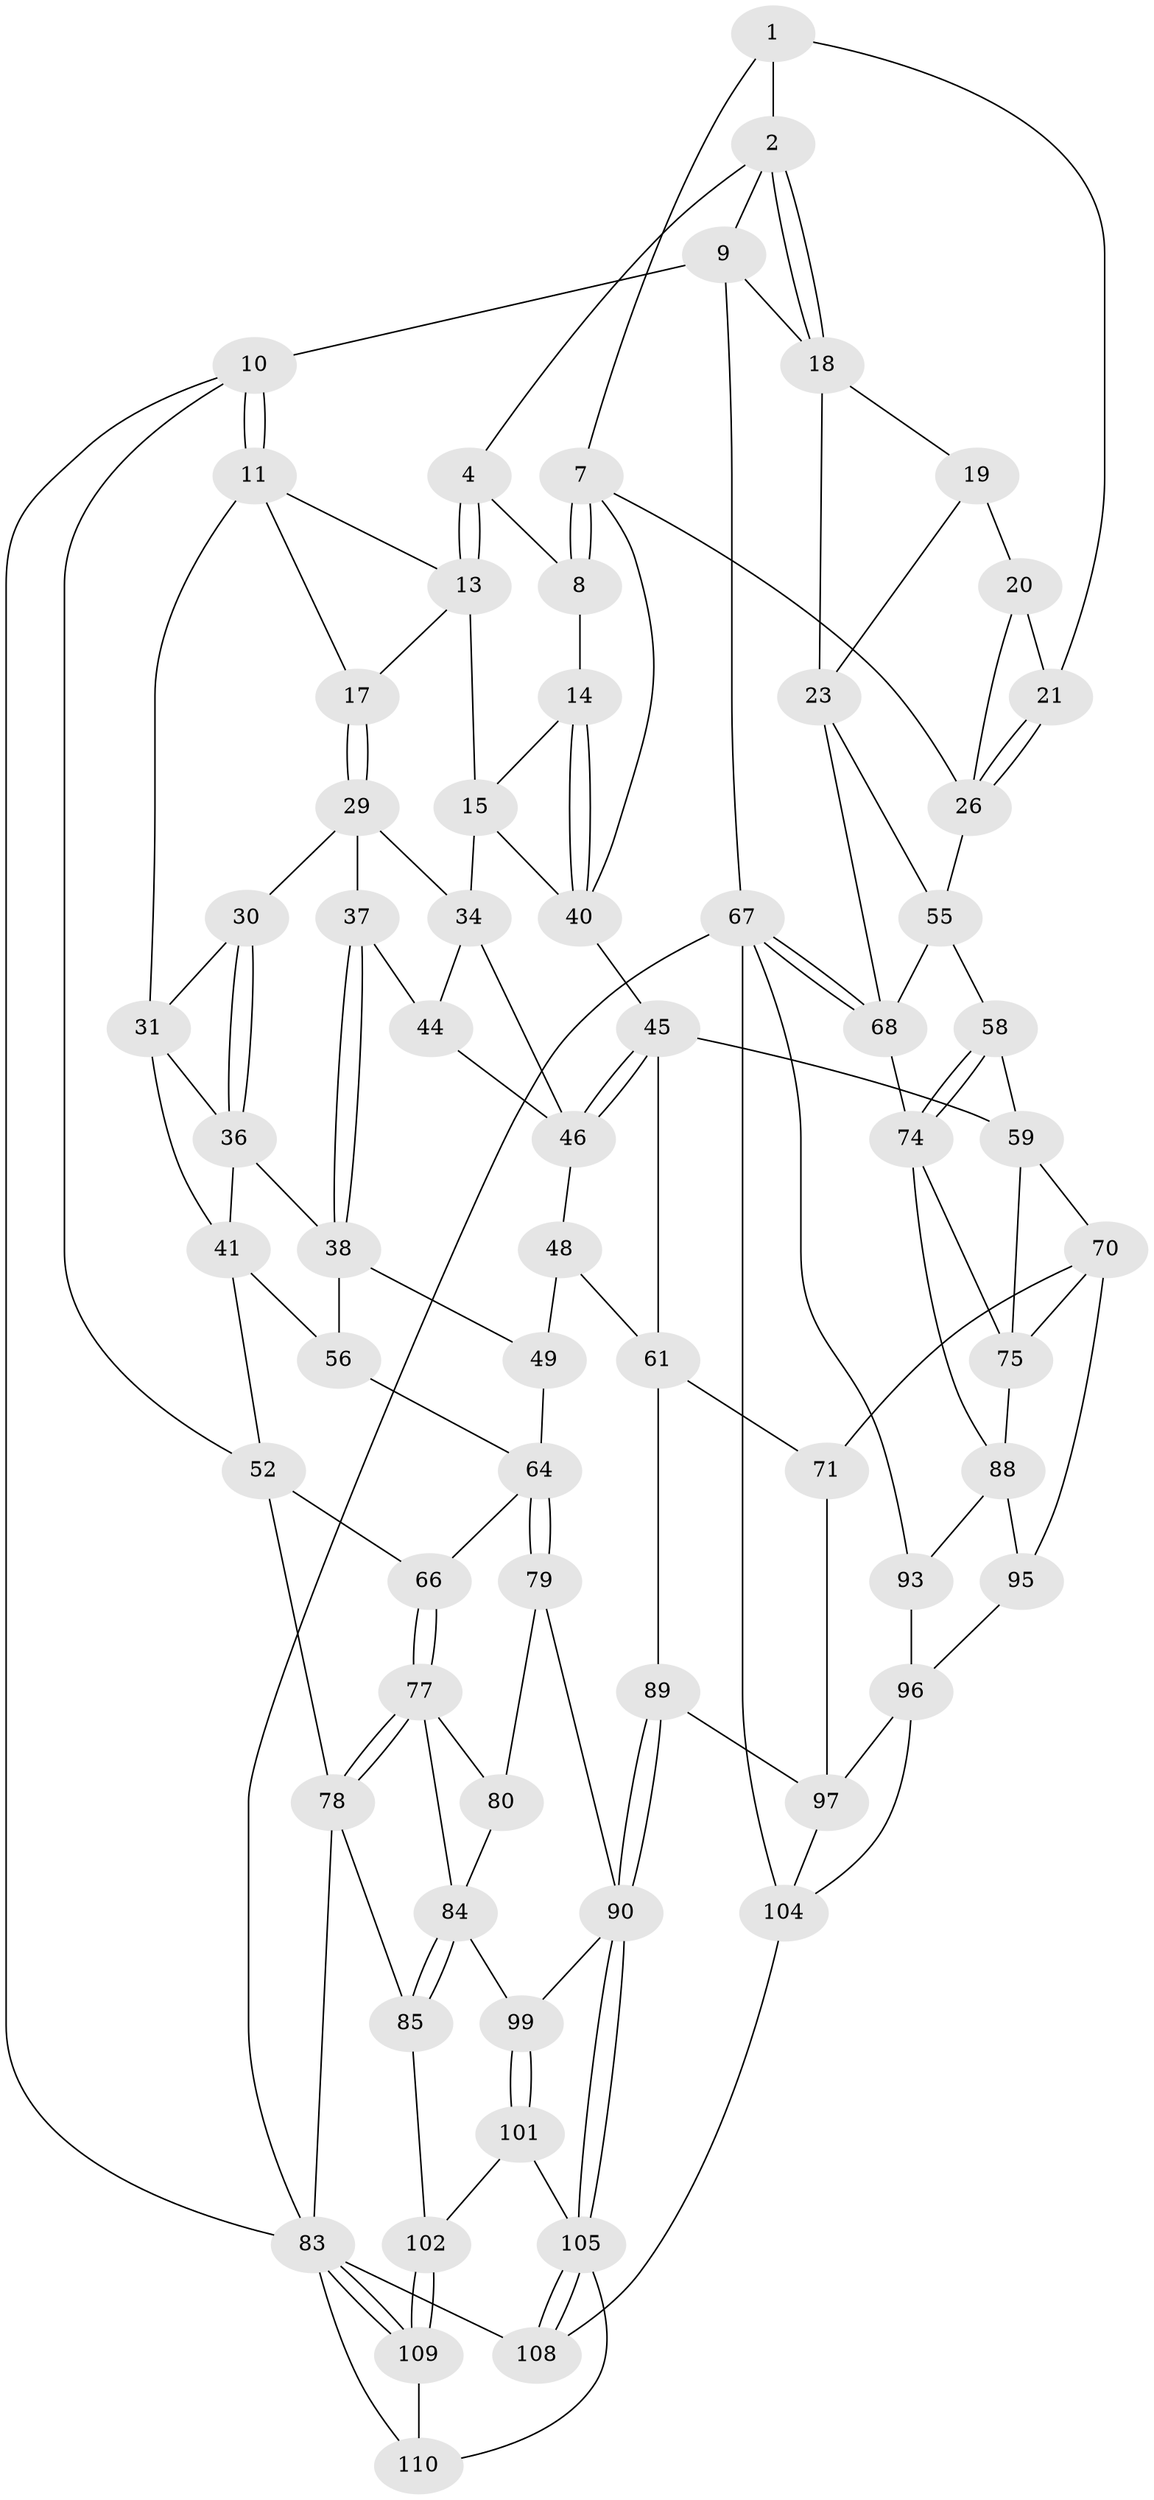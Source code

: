 // Generated by graph-tools (version 1.1) at 2025/24/03/03/25 07:24:34]
// undirected, 68 vertices, 145 edges
graph export_dot {
graph [start="1"]
  node [color=gray90,style=filled];
  1 [pos="+0.7878870811965768+0",super="+6"];
  2 [pos="+0.9148329332365118+0.06805036622283096",super="+3"];
  4 [pos="+0.7073013210384077+0",super="+5"];
  7 [pos="+0.7580390438394463+0.15317394309415125",super="+28"];
  8 [pos="+0.7473591281943991+0.1489940449290914"];
  9 [pos="+1+0"];
  10 [pos="+0+0"];
  11 [pos="+0+0",super="+12"];
  13 [pos="+0.57035756373372+0",super="+16"];
  14 [pos="+0.696243164455823+0.14590964237306875"];
  15 [pos="+0.5757229736680813+0.07762838416273907",super="+33"];
  17 [pos="+0.3711699518227212+0.11770880039846529"];
  18 [pos="+0.9156509475959916+0.0801317928721344",super="+22"];
  19 [pos="+0.8711033052296662+0.10629170833435823",super="+24"];
  20 [pos="+0.8598099640293632+0.10740293404961053",super="+25"];
  21 [pos="+0.8568357108611343+0.10742952572093915"];
  23 [pos="+1+0.23129104612713228",super="+54"];
  26 [pos="+0.8500236743216575+0.26227968494013654",super="+27"];
  29 [pos="+0.3709582081435087+0.1276782422502595",super="+35"];
  30 [pos="+0.35267883439842557+0.12871481933845683"];
  31 [pos="+0.23840591840585518+0.10729803787319855",super="+32"];
  34 [pos="+0.4939073180120959+0.1549553058590868",super="+43"];
  36 [pos="+0.2799603868877481+0.19054303489512633",super="+39"];
  37 [pos="+0.3545978889894281+0.2398455901181741"];
  38 [pos="+0.31455119398493864+0.27375758766195746",super="+50"];
  40 [pos="+0.6320172055577966+0.33586026301083866",super="+42"];
  41 [pos="+0.11922178133135163+0.2048872797115558",super="+51"];
  44 [pos="+0.41174627572404493+0.24754097006808487"];
  45 [pos="+0.6339178856295956+0.37963000961700594",super="+60"];
  46 [pos="+0.525132299641362+0.3394513942263829",super="+47"];
  48 [pos="+0.4130364021650867+0.3701247880358806",super="+62"];
  49 [pos="+0.37708196880329103+0.3698510314041731",super="+63"];
  52 [pos="+0.0320380028559343+0.37154781269200066",super="+53"];
  55 [pos="+0.8914702290737168+0.41508587445194256",super="+57"];
  56 [pos="+0.23154966417738365+0.3870774010757398"];
  58 [pos="+0.843966766010989+0.4739042247171376"];
  59 [pos="+0.6742284258186411+0.43068417037309237",super="+69"];
  61 [pos="+0.48501123700176185+0.57515208323059",super="+72"];
  64 [pos="+0.33754169416174434+0.5676875789432058",super="+65"];
  66 [pos="+0.1294246137679616+0.5080388425843286"];
  67 [pos="+1+1",super="+92"];
  68 [pos="+1+0.6335130906328479",super="+73"];
  70 [pos="+0.6650240261540066+0.6445788351106171",super="+87"];
  71 [pos="+0.6619815807539116+0.6466988163762816"];
  74 [pos="+0.8353256011867826+0.5588431552387263",super="+76"];
  75 [pos="+0.816536959094388+0.6049153097833025",super="+86"];
  77 [pos="+0.1002166587460099+0.5548048882354311",super="+81"];
  78 [pos="+0+0.6055044412035286",super="+82"];
  79 [pos="+0.28508474475095846+0.6573428262892028"];
  80 [pos="+0.21048758253060662+0.6529690817856213"];
  83 [pos="+0+0.8192418704997806",super="+111"];
  84 [pos="+0.09006914209528909+0.7186602190918547",super="+98"];
  85 [pos="+0+0.7796545117801188"];
  88 [pos="+0.9363344502793246+0.6477166847254021",super="+94"];
  89 [pos="+0.5243336455365682+0.7215350435075171"];
  90 [pos="+0.37852337323454377+0.8180429397843872",super="+91"];
  93 [pos="+1+1"];
  95 [pos="+0.815640651839681+0.745190132116635"];
  96 [pos="+0.7412231642657157+0.7631027640992065",super="+103"];
  97 [pos="+0.7033082824884189+0.7391296897648711",super="+100"];
  99 [pos="+0.1954032885695566+0.794011517080179"];
  101 [pos="+0.157452685659846+0.8679625625754572"];
  102 [pos="+0.07419166305306701+0.8334277347468282"];
  104 [pos="+0.6215678367056442+0.8796547845430174",super="+107"];
  105 [pos="+0.3627633921496841+1",super="+106"];
  108 [pos="+0.4124233327423332+1"];
  109 [pos="+0.051365993352912614+0.9610124353800512"];
  110 [pos="+0.08305967180850361+0.9812557074918179"];
  1 -- 2;
  1 -- 21;
  1 -- 7;
  2 -- 18;
  2 -- 18;
  2 -- 9;
  2 -- 4;
  4 -- 13;
  4 -- 13;
  4 -- 8;
  7 -- 8;
  7 -- 8;
  7 -- 40;
  7 -- 26;
  8 -- 14;
  9 -- 10;
  9 -- 67;
  9 -- 18;
  10 -- 11;
  10 -- 11;
  10 -- 83;
  10 -- 52;
  11 -- 17;
  11 -- 13;
  11 -- 31;
  13 -- 17;
  13 -- 15;
  14 -- 15;
  14 -- 40;
  14 -- 40;
  15 -- 40;
  15 -- 34;
  17 -- 29;
  17 -- 29;
  18 -- 19;
  18 -- 23;
  19 -- 20 [weight=2];
  19 -- 23;
  20 -- 21;
  20 -- 26;
  21 -- 26;
  21 -- 26;
  23 -- 68;
  23 -- 55;
  26 -- 55;
  29 -- 30;
  29 -- 34;
  29 -- 37;
  30 -- 31;
  30 -- 36;
  30 -- 36;
  31 -- 36;
  31 -- 41;
  34 -- 44;
  34 -- 46;
  36 -- 41;
  36 -- 38;
  37 -- 38;
  37 -- 38;
  37 -- 44;
  38 -- 56;
  38 -- 49;
  40 -- 45;
  41 -- 56;
  41 -- 52;
  44 -- 46;
  45 -- 46;
  45 -- 46;
  45 -- 61;
  45 -- 59;
  46 -- 48;
  48 -- 49 [weight=2];
  48 -- 61;
  49 -- 64;
  52 -- 66;
  52 -- 78;
  55 -- 58;
  55 -- 68;
  56 -- 64;
  58 -- 59;
  58 -- 74;
  58 -- 74;
  59 -- 75;
  59 -- 70;
  61 -- 89;
  61 -- 71;
  64 -- 79;
  64 -- 79;
  64 -- 66;
  66 -- 77;
  66 -- 77;
  67 -- 68;
  67 -- 68;
  67 -- 83;
  67 -- 93;
  67 -- 104;
  68 -- 74;
  70 -- 71;
  70 -- 95;
  70 -- 75;
  71 -- 97;
  74 -- 75;
  74 -- 88;
  75 -- 88;
  77 -- 78;
  77 -- 78;
  77 -- 80;
  77 -- 84;
  78 -- 83;
  78 -- 85;
  79 -- 80;
  79 -- 90;
  80 -- 84;
  83 -- 109;
  83 -- 109;
  83 -- 108;
  83 -- 110;
  84 -- 85;
  84 -- 85;
  84 -- 99;
  85 -- 102;
  88 -- 93;
  88 -- 95;
  89 -- 90;
  89 -- 90;
  89 -- 97;
  90 -- 105;
  90 -- 105;
  90 -- 99;
  93 -- 96;
  95 -- 96;
  96 -- 97;
  96 -- 104;
  97 -- 104;
  99 -- 101;
  99 -- 101;
  101 -- 102;
  101 -- 105;
  102 -- 109;
  102 -- 109;
  104 -- 108;
  105 -- 108;
  105 -- 108;
  105 -- 110;
  109 -- 110;
}
